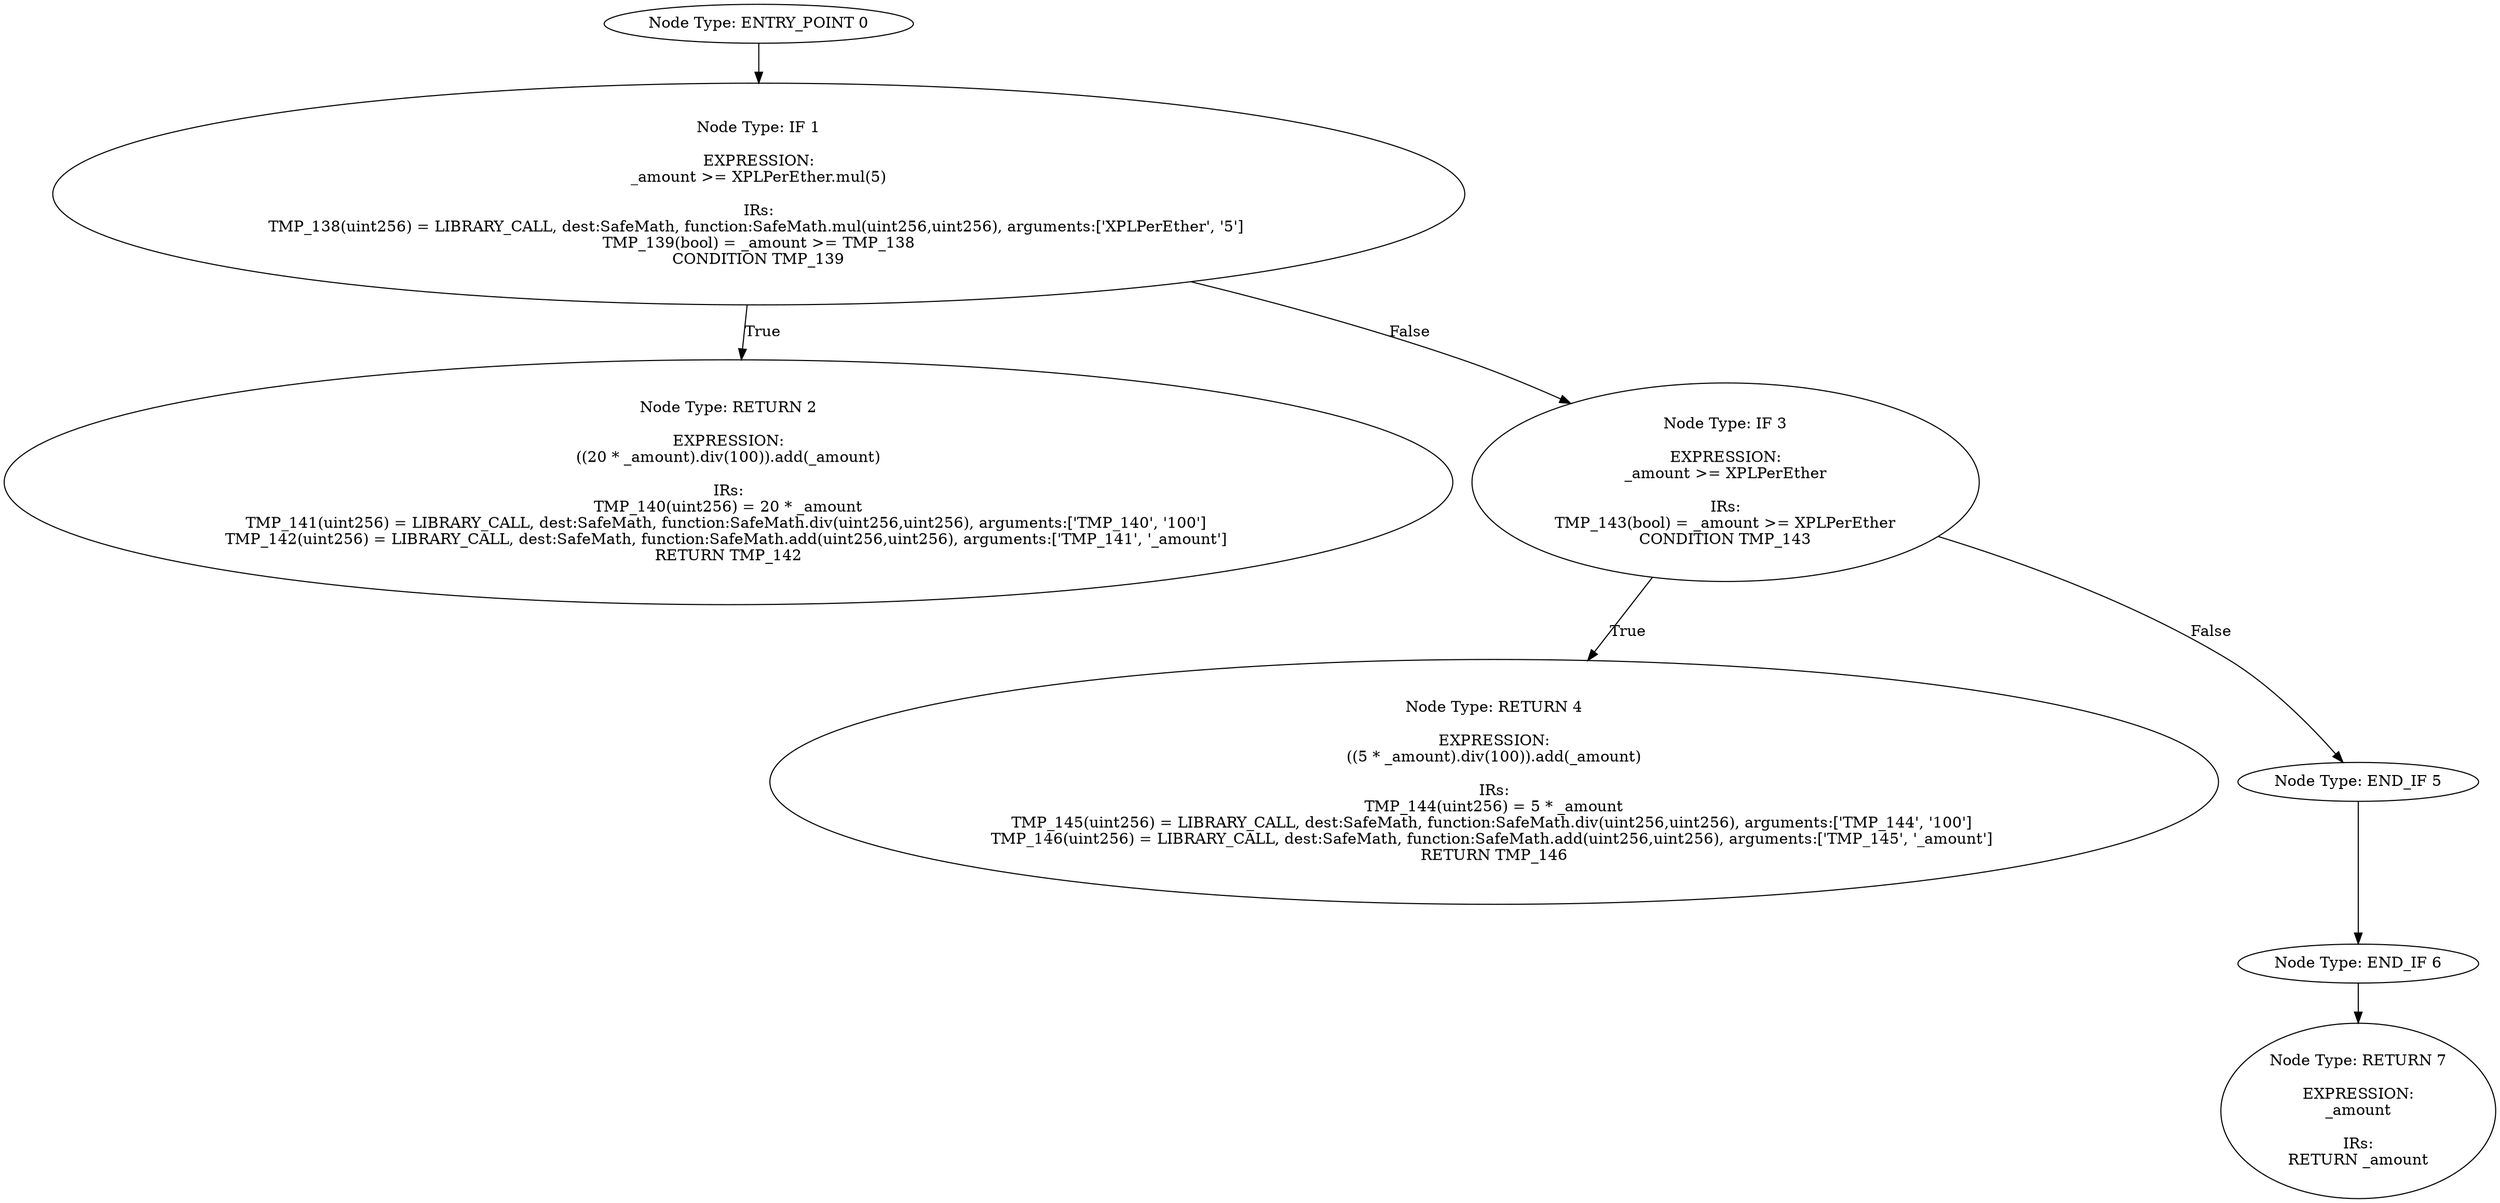 digraph{
0[label="Node Type: ENTRY_POINT 0
"];
0->1;
1[label="Node Type: IF 1

EXPRESSION:
_amount >= XPLPerEther.mul(5)

IRs:
TMP_138(uint256) = LIBRARY_CALL, dest:SafeMath, function:SafeMath.mul(uint256,uint256), arguments:['XPLPerEther', '5'] 
TMP_139(bool) = _amount >= TMP_138
CONDITION TMP_139"];
1->2[label="True"];
1->3[label="False"];
2[label="Node Type: RETURN 2

EXPRESSION:
((20 * _amount).div(100)).add(_amount)

IRs:
TMP_140(uint256) = 20 * _amount
TMP_141(uint256) = LIBRARY_CALL, dest:SafeMath, function:SafeMath.div(uint256,uint256), arguments:['TMP_140', '100'] 
TMP_142(uint256) = LIBRARY_CALL, dest:SafeMath, function:SafeMath.add(uint256,uint256), arguments:['TMP_141', '_amount'] 
RETURN TMP_142"];
3[label="Node Type: IF 3

EXPRESSION:
_amount >= XPLPerEther

IRs:
TMP_143(bool) = _amount >= XPLPerEther
CONDITION TMP_143"];
3->4[label="True"];
3->5[label="False"];
4[label="Node Type: RETURN 4

EXPRESSION:
((5 * _amount).div(100)).add(_amount)

IRs:
TMP_144(uint256) = 5 * _amount
TMP_145(uint256) = LIBRARY_CALL, dest:SafeMath, function:SafeMath.div(uint256,uint256), arguments:['TMP_144', '100'] 
TMP_146(uint256) = LIBRARY_CALL, dest:SafeMath, function:SafeMath.add(uint256,uint256), arguments:['TMP_145', '_amount'] 
RETURN TMP_146"];
5[label="Node Type: END_IF 5
"];
5->6;
6[label="Node Type: END_IF 6
"];
6->7;
7[label="Node Type: RETURN 7

EXPRESSION:
_amount

IRs:
RETURN _amount"];
}
